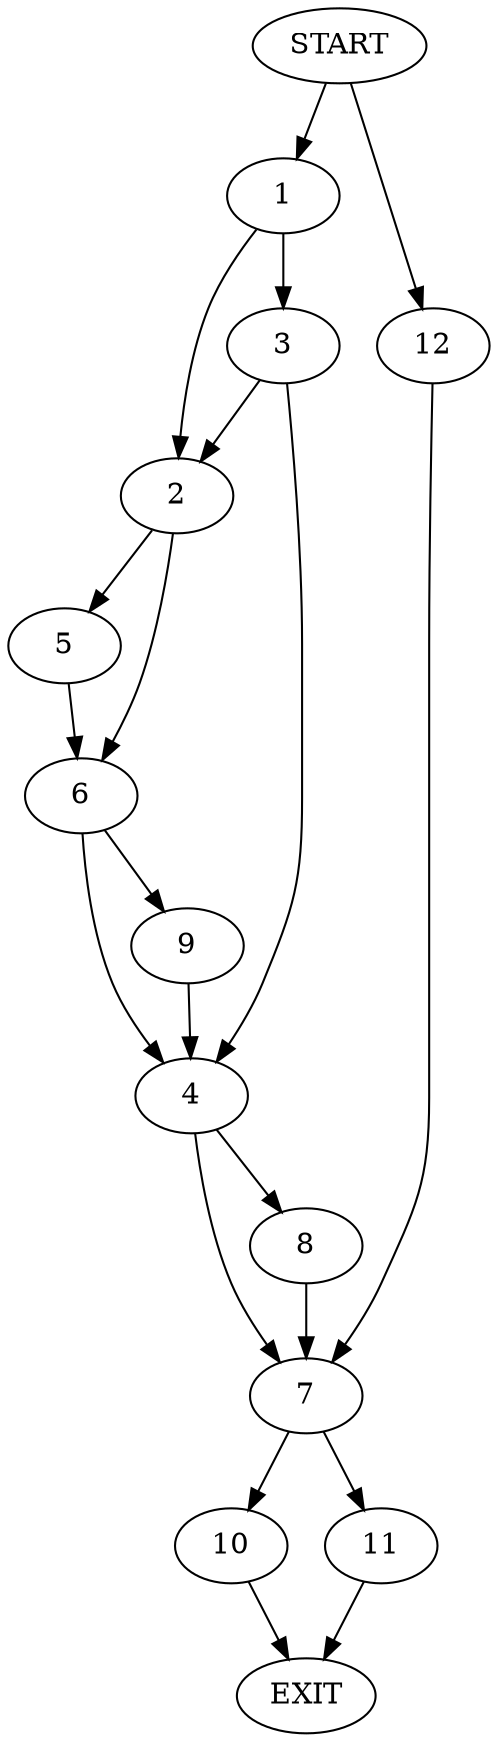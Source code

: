 digraph {
0 [label="START"]
13 [label="EXIT"]
0 -> 1
1 -> 2
1 -> 3
3 -> 2
3 -> 4
2 -> 5
2 -> 6
4 -> 7
4 -> 8
6 -> 9
6 -> 4
5 -> 6
9 -> 4
8 -> 7
7 -> 10
7 -> 11
0 -> 12
12 -> 7
10 -> 13
11 -> 13
}
